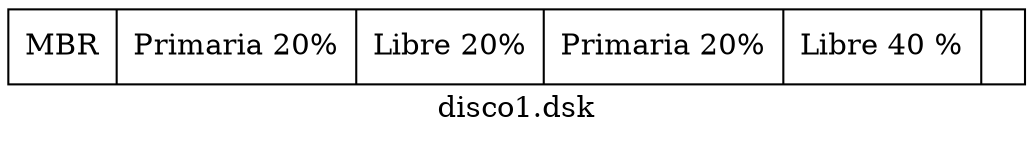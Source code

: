 digraph G {
 graph [ label = "disco1.dsk"];
 node [shape = record];
 5[label="MBR|Primaria 20% |Libre 20% |Primaria 20% |Libre 40 %|"];
}